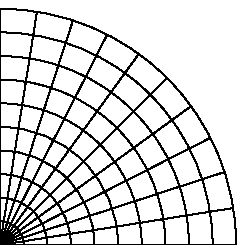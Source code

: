 beginfig(0)

for i:=0 step 1 until 10:
	draw origin-- 3cm*dir(9i);
	draw quartercircle scaled (6cm*i/10);
endfor

endfig
